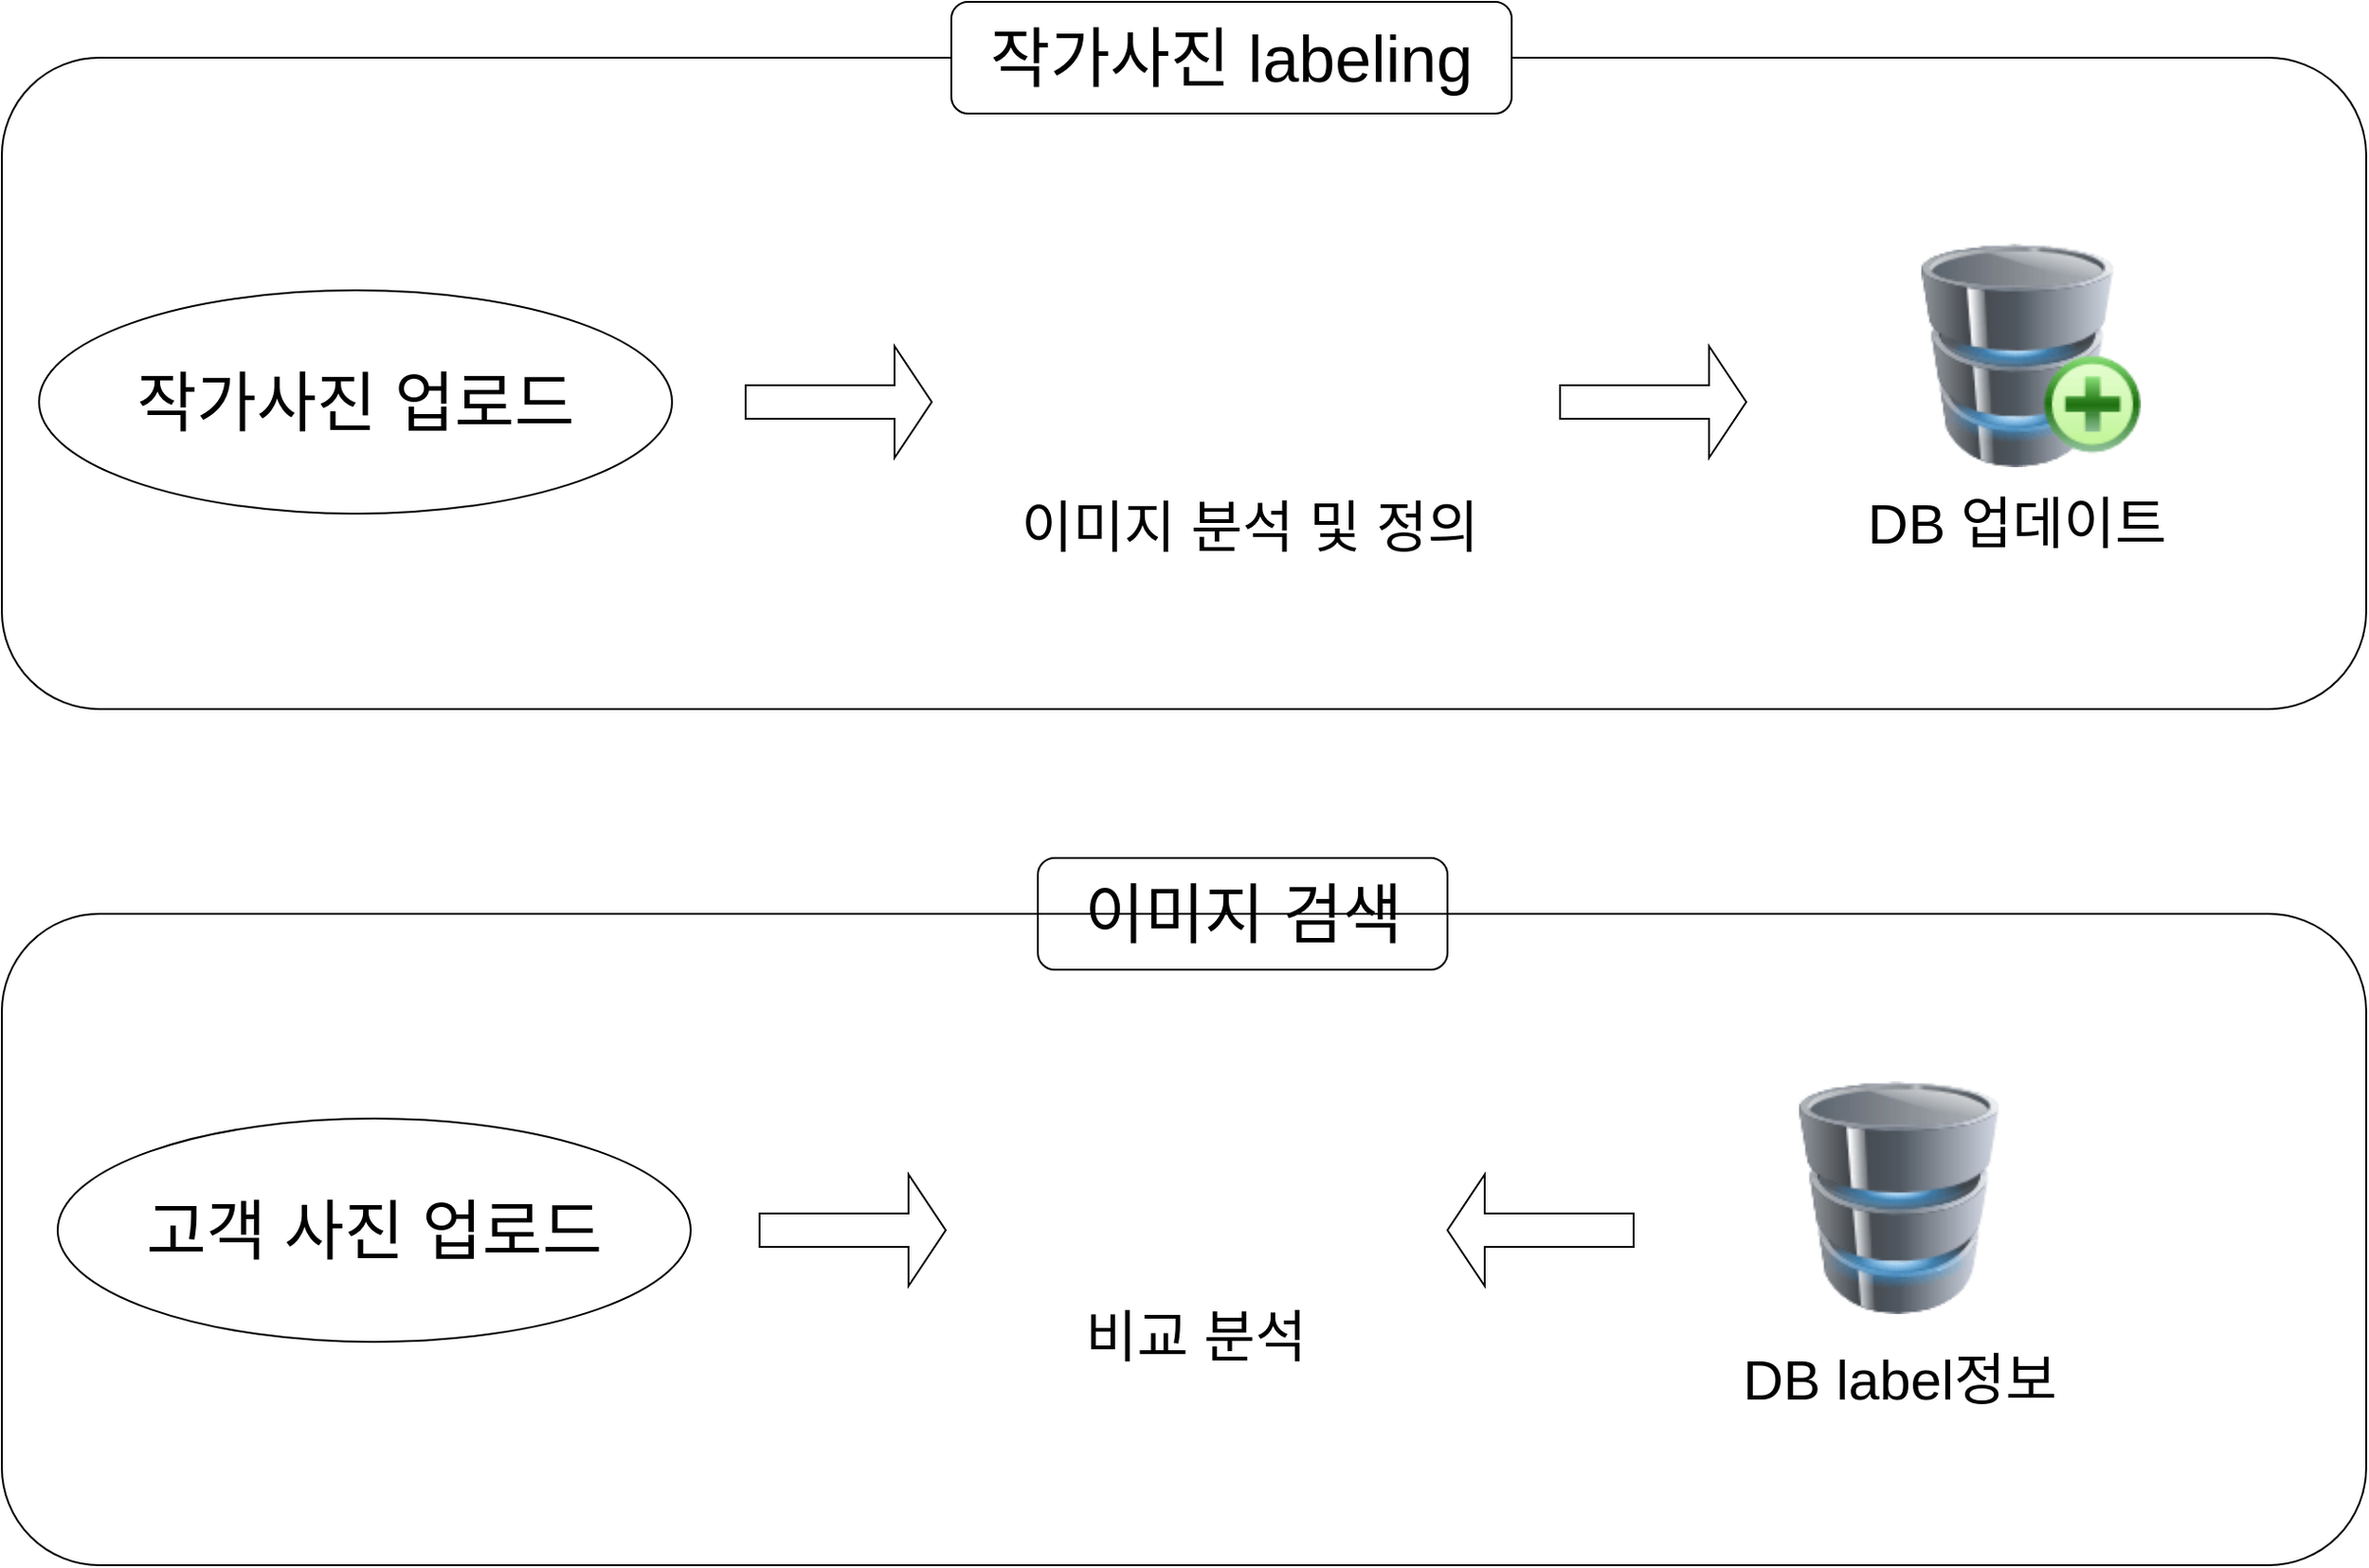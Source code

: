 <mxfile version="15.5.0" type="github">
  <diagram id="XfAZiI8CaQrhfZUaU5dn" name="Page-1">
    <mxGraphModel dx="2500" dy="908" grid="1" gridSize="10" guides="1" tooltips="1" connect="1" arrows="1" fold="1" page="1" pageScale="1" pageWidth="827" pageHeight="1169" math="0" shadow="0">
      <root>
        <mxCell id="0" />
        <mxCell id="1" parent="0" />
        <mxCell id="Dx7y4EGR-CTOSj1UD8kM-13" value="이미지 검색" style="rounded=1;whiteSpace=wrap;html=1;fontSize=35;" vertex="1" parent="1">
          <mxGeometry x="309.5" y="500" width="220" height="60" as="geometry" />
        </mxCell>
        <mxCell id="Dx7y4EGR-CTOSj1UD8kM-27" value="" style="rounded=1;whiteSpace=wrap;html=1;fontSize=30;fillColor=none;" vertex="1" parent="1">
          <mxGeometry x="-247" y="530" width="1270" height="350" as="geometry" />
        </mxCell>
        <mxCell id="Dx7y4EGR-CTOSj1UD8kM-30" value="" style="group" vertex="1" connectable="0" parent="1">
          <mxGeometry x="330" y="620" width="204" height="160" as="geometry" />
        </mxCell>
        <mxCell id="Dx7y4EGR-CTOSj1UD8kM-31" value="" style="shape=image;html=1;verticalAlign=top;verticalLabelPosition=bottom;labelBackgroundColor=#ffffff;imageAspect=0;aspect=fixed;image=https://cdn4.iconfinder.com/data/icons/social-media-and-logos-12/32/Logo_reddit_robot-128.png" vertex="1" parent="Dx7y4EGR-CTOSj1UD8kM-30">
          <mxGeometry width="128" height="128" as="geometry" />
        </mxCell>
        <mxCell id="Dx7y4EGR-CTOSj1UD8kM-32" value="&lt;span style=&quot;font-weight: normal&quot;&gt;&lt;font style=&quot;font-size: 30px&quot;&gt;비교 분석&lt;/font&gt;&lt;/span&gt;" style="text;html=1;resizable=0;autosize=1;align=center;verticalAlign=middle;points=[];fillColor=none;strokeColor=none;rounded=0;fontStyle=1;fontSize=35;" vertex="1" parent="Dx7y4EGR-CTOSj1UD8kM-30">
          <mxGeometry x="-6" y="110" width="140" height="50" as="geometry" />
        </mxCell>
        <mxCell id="Dx7y4EGR-CTOSj1UD8kM-33" value="" style="shape=singleArrow;whiteSpace=wrap;html=1;fontSize=35;" vertex="1" parent="1">
          <mxGeometry x="160" y="670" width="100" height="60" as="geometry" />
        </mxCell>
        <mxCell id="Dx7y4EGR-CTOSj1UD8kM-34" value="" style="shape=singleArrow;whiteSpace=wrap;html=1;fontSize=35;direction=west;" vertex="1" parent="1">
          <mxGeometry x="529.5" y="670" width="100" height="60" as="geometry" />
        </mxCell>
        <mxCell id="Dx7y4EGR-CTOSj1UD8kM-35" value="" style="group" vertex="1" connectable="0" parent="1">
          <mxGeometry x="-247" y="40" width="1270" height="380" as="geometry" />
        </mxCell>
        <mxCell id="Dx7y4EGR-CTOSj1UD8kM-28" value="" style="group" vertex="1" connectable="0" parent="Dx7y4EGR-CTOSj1UD8kM-35">
          <mxGeometry width="1270" height="380" as="geometry" />
        </mxCell>
        <mxCell id="Dx7y4EGR-CTOSj1UD8kM-23" value="" style="rounded=1;whiteSpace=wrap;html=1;fontSize=30;fillColor=none;" vertex="1" parent="Dx7y4EGR-CTOSj1UD8kM-28">
          <mxGeometry y="30" width="1270" height="350" as="geometry" />
        </mxCell>
        <mxCell id="Dx7y4EGR-CTOSj1UD8kM-12" value="작가사진 labeling" style="rounded=1;whiteSpace=wrap;html=1;fontSize=35;" vertex="1" parent="Dx7y4EGR-CTOSj1UD8kM-28">
          <mxGeometry x="510" width="301" height="60" as="geometry" />
        </mxCell>
        <mxCell id="Dx7y4EGR-CTOSj1UD8kM-11" value="" style="group" vertex="1" connectable="0" parent="Dx7y4EGR-CTOSj1UD8kM-35">
          <mxGeometry x="606" y="145" width="204" height="160" as="geometry" />
        </mxCell>
        <mxCell id="Dx7y4EGR-CTOSj1UD8kM-6" value="" style="shape=image;html=1;verticalAlign=top;verticalLabelPosition=bottom;labelBackgroundColor=#ffffff;imageAspect=0;aspect=fixed;image=https://cdn4.iconfinder.com/data/icons/social-media-and-logos-12/32/Logo_reddit_robot-128.png" vertex="1" parent="Dx7y4EGR-CTOSj1UD8kM-11">
          <mxGeometry width="128" height="128" as="geometry" />
        </mxCell>
        <mxCell id="Dx7y4EGR-CTOSj1UD8kM-9" value="&lt;span style=&quot;font-weight: normal&quot;&gt;&lt;font style=&quot;font-size: 30px&quot;&gt;이미지 분석 및 정의&lt;/font&gt;&lt;/span&gt;" style="text;html=1;resizable=0;autosize=1;align=center;verticalAlign=middle;points=[];fillColor=none;strokeColor=none;rounded=0;fontStyle=1;fontSize=35;" vertex="1" parent="Dx7y4EGR-CTOSj1UD8kM-11">
          <mxGeometry x="-76" y="110" width="280" height="50" as="geometry" />
        </mxCell>
        <mxCell id="Dx7y4EGR-CTOSj1UD8kM-14" value="작가사진 업로드" style="ellipse;whiteSpace=wrap;html=1;fontSize=35;" vertex="1" parent="Dx7y4EGR-CTOSj1UD8kM-35">
          <mxGeometry x="20" y="155" width="340" height="120" as="geometry" />
        </mxCell>
        <mxCell id="Dx7y4EGR-CTOSj1UD8kM-15" value="" style="shape=singleArrow;whiteSpace=wrap;html=1;fontSize=35;" vertex="1" parent="Dx7y4EGR-CTOSj1UD8kM-35">
          <mxGeometry x="399.5" y="185" width="100" height="60" as="geometry" />
        </mxCell>
        <mxCell id="Dx7y4EGR-CTOSj1UD8kM-16" value="" style="shape=singleArrow;whiteSpace=wrap;html=1;fontSize=35;" vertex="1" parent="Dx7y4EGR-CTOSj1UD8kM-35">
          <mxGeometry x="837" y="185" width="100" height="60" as="geometry" />
        </mxCell>
        <mxCell id="Dx7y4EGR-CTOSj1UD8kM-20" value="" style="group" vertex="1" connectable="0" parent="Dx7y4EGR-CTOSj1UD8kM-35">
          <mxGeometry x="987" y="130" width="190" height="170" as="geometry" />
        </mxCell>
        <mxCell id="Dx7y4EGR-CTOSj1UD8kM-18" value="" style="image;html=1;image=img/lib/clip_art/computers/Database_Add_128x128.png;fontSize=35;" vertex="1" parent="Dx7y4EGR-CTOSj1UD8kM-20">
          <mxGeometry x="43" width="120" height="120" as="geometry" />
        </mxCell>
        <mxCell id="Dx7y4EGR-CTOSj1UD8kM-19" value="DB 업데이트" style="text;html=1;resizable=0;autosize=1;align=center;verticalAlign=middle;points=[];fillColor=none;strokeColor=none;rounded=0;fontSize=30;" vertex="1" parent="Dx7y4EGR-CTOSj1UD8kM-20">
          <mxGeometry y="130" width="190" height="40" as="geometry" />
        </mxCell>
        <mxCell id="Dx7y4EGR-CTOSj1UD8kM-37" value="" style="image;html=1;image=img/lib/clip_art/computers/Database_128x128.png;fontSize=30;fillColor=none;" vertex="1" parent="1">
          <mxGeometry x="717" y="620" width="110" height="125" as="geometry" />
        </mxCell>
        <mxCell id="Dx7y4EGR-CTOSj1UD8kM-38" value="DB label정보" style="text;html=1;resizable=0;autosize=1;align=center;verticalAlign=middle;points=[];fillColor=none;strokeColor=none;rounded=0;fontSize=30;" vertex="1" parent="1">
          <mxGeometry x="677" y="760" width="190" height="40" as="geometry" />
        </mxCell>
        <mxCell id="Dx7y4EGR-CTOSj1UD8kM-39" value="고객 사진 업로드" style="ellipse;whiteSpace=wrap;html=1;fontSize=35;" vertex="1" parent="1">
          <mxGeometry x="-217" y="640" width="340" height="120" as="geometry" />
        </mxCell>
      </root>
    </mxGraphModel>
  </diagram>
</mxfile>
